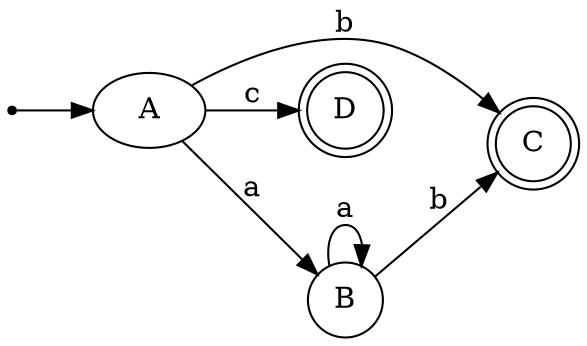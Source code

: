 digraph Determinista {
	rankdir=LR size="8,5"
	ini [shape=point]
	ini -> A
	node [shape=doublecircle]
	C
	node [shape=doublecircle]
	D
	node [shape=circle]
	A -> B [label=a]
	A -> C [label=b]
	A -> D [label=c]
	B -> B [label=a]
	B -> C [label=b]
}
